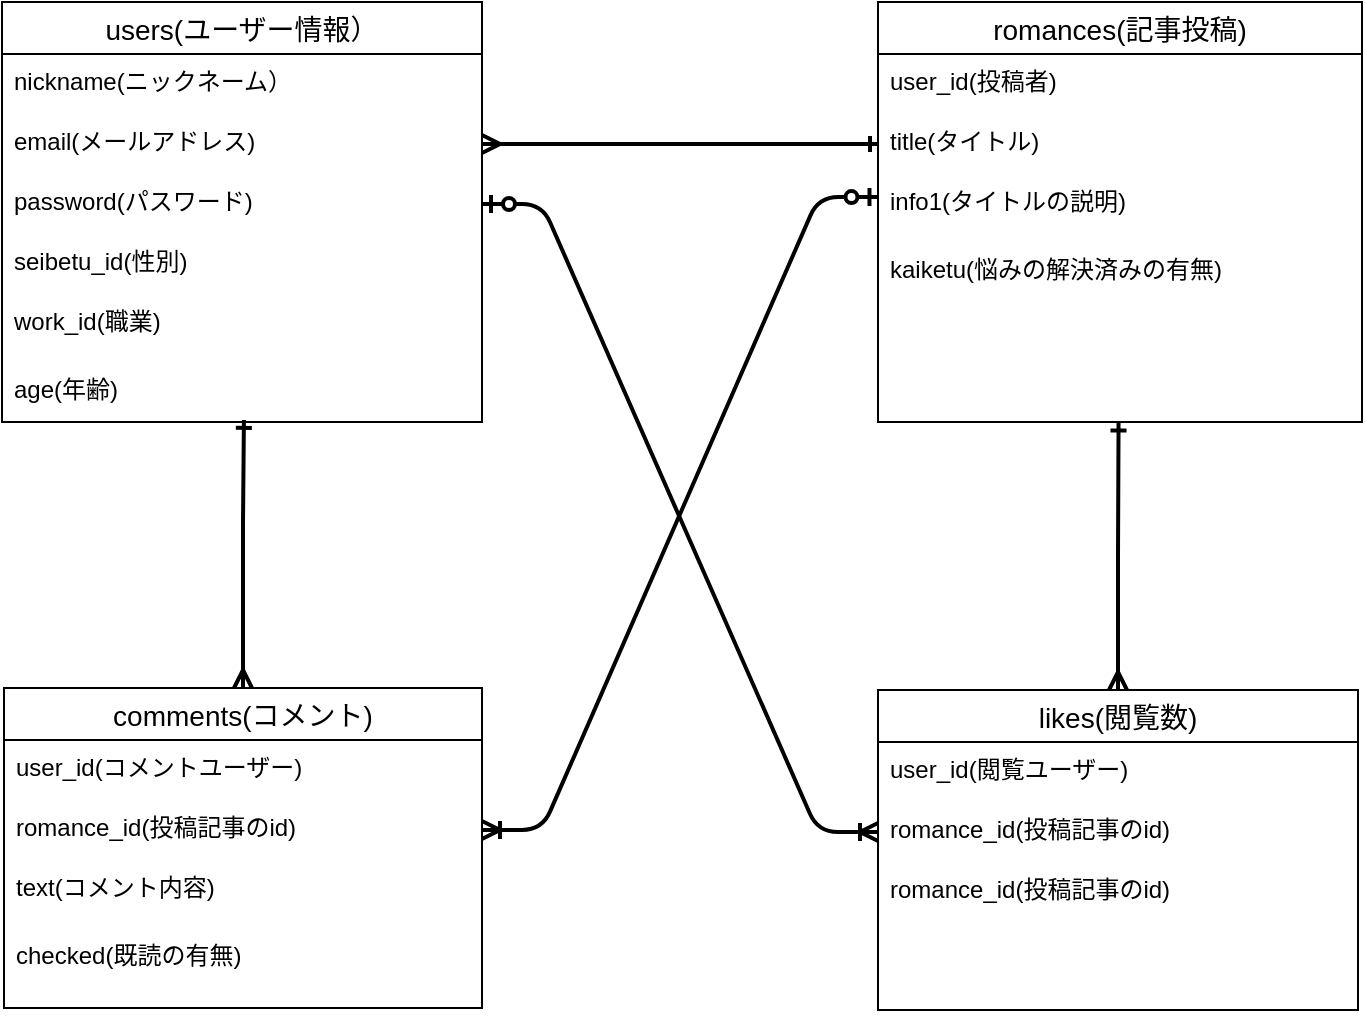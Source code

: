 <mxfile version="14.2.4" type="embed">
    <diagram id="pHjMqEkc6r7_j8R0v2US" name="ページ1">
        <mxGraphModel dx="1878" dy="1649" grid="1" gridSize="10" guides="1" tooltips="1" connect="1" arrows="1" fold="1" page="1" pageScale="1" pageWidth="850" pageHeight="1100" math="0" shadow="0">
            <root>
                <mxCell id="0"/>
                <mxCell id="1" parent="0"/>
                <mxCell id="15" value="users(ユーザー情報）" style="swimlane;fontStyle=0;childLayout=stackLayout;horizontal=1;startSize=26;horizontalStack=0;resizeParent=1;resizeParentMax=0;resizeLast=0;collapsible=1;marginBottom=0;align=center;fontSize=14;" parent="1" vertex="1">
                    <mxGeometry x="-800" y="-1075" width="240" height="210" as="geometry"/>
                </mxCell>
                <mxCell id="16" value="nickname(ニックネーム）" style="text;strokeColor=none;fillColor=none;spacingLeft=4;spacingRight=4;overflow=hidden;rotatable=0;points=[[0,0.5],[1,0.5]];portConstraint=eastwest;fontSize=12;" parent="15" vertex="1">
                    <mxGeometry y="26" width="240" height="30" as="geometry"/>
                </mxCell>
                <mxCell id="17" value="email(メールアドレス)" style="text;strokeColor=none;fillColor=none;spacingLeft=4;spacingRight=4;overflow=hidden;rotatable=0;points=[[0,0.5],[1,0.5]];portConstraint=eastwest;fontSize=12;" parent="15" vertex="1">
                    <mxGeometry y="56" width="240" height="30" as="geometry"/>
                </mxCell>
                <mxCell id="18" value="password(パスワード)" style="text;strokeColor=none;fillColor=none;spacingLeft=4;spacingRight=4;overflow=hidden;rotatable=0;points=[[0,0.5],[1,0.5]];portConstraint=eastwest;fontSize=12;" parent="15" vertex="1">
                    <mxGeometry y="86" width="240" height="30" as="geometry"/>
                </mxCell>
                <mxCell id="32" value="seibetu_id(性別)" style="text;strokeColor=none;fillColor=none;spacingLeft=4;spacingRight=4;overflow=hidden;rotatable=0;points=[[0,0.5],[1,0.5]];portConstraint=eastwest;fontSize=12;" parent="15" vertex="1">
                    <mxGeometry y="116" width="240" height="30" as="geometry"/>
                </mxCell>
                <mxCell id="34" value="work_id(職業)" style="text;strokeColor=none;fillColor=none;spacingLeft=4;spacingRight=4;overflow=hidden;rotatable=0;points=[[0,0.5],[1,0.5]];portConstraint=eastwest;fontSize=12;" parent="15" vertex="1">
                    <mxGeometry y="146" width="240" height="34" as="geometry"/>
                </mxCell>
                <mxCell id="33" value="age(年齢)" style="text;strokeColor=none;fillColor=none;spacingLeft=4;spacingRight=4;overflow=hidden;rotatable=0;points=[[0,0.5],[1,0.5]];portConstraint=eastwest;fontSize=12;" parent="15" vertex="1">
                    <mxGeometry y="180" width="240" height="30" as="geometry"/>
                </mxCell>
                <mxCell id="-5OKlLw4m24XGOjmaq_Q-116" style="edgeStyle=orthogonalEdgeStyle;rounded=0;jumpSize=8;orthogonalLoop=1;jettySize=auto;html=1;entryX=0.504;entryY=0.965;entryDx=0;entryDy=0;entryPerimeter=0;startArrow=ERmany;startFill=0;startSize=6;sourcePerimeterSpacing=0;endArrow=ERone;endFill=0;endSize=5;targetPerimeterSpacing=0;strokeWidth=2;" edge="1" parent="1" source="24" target="33">
                    <mxGeometry relative="1" as="geometry">
                        <Array as="points">
                            <mxPoint x="-679" y="-815"/>
                            <mxPoint x="-679" y="-815"/>
                        </Array>
                    </mxGeometry>
                </mxCell>
                <mxCell id="24" value="comments(コメント)" style="swimlane;fontStyle=0;childLayout=stackLayout;horizontal=1;startSize=26;horizontalStack=0;resizeParent=1;resizeParentMax=0;resizeLast=0;collapsible=1;marginBottom=0;align=center;fontSize=14;" parent="1" vertex="1">
                    <mxGeometry x="-799" y="-732" width="239" height="160" as="geometry"/>
                </mxCell>
                <mxCell id="45" value="user_id(コメントユーザー)" style="text;strokeColor=none;fillColor=none;spacingLeft=4;spacingRight=4;overflow=hidden;rotatable=0;points=[[0,0.5],[1,0.5]];portConstraint=eastwest;fontSize=12;" parent="24" vertex="1">
                    <mxGeometry y="26" width="239" height="30" as="geometry"/>
                </mxCell>
                <mxCell id="90" value="romance_id(投稿記事のid)" style="text;strokeColor=none;fillColor=none;spacingLeft=4;spacingRight=4;overflow=hidden;rotatable=0;points=[[0,0.5],[1,0.5]];portConstraint=eastwest;fontSize=12;" parent="24" vertex="1">
                    <mxGeometry y="56" width="239" height="30" as="geometry"/>
                </mxCell>
                <mxCell id="83" value="text(コメント内容)" style="text;strokeColor=none;fillColor=none;spacingLeft=4;spacingRight=4;overflow=hidden;rotatable=0;points=[[0,0.5],[1,0.5]];portConstraint=eastwest;fontSize=12;" parent="24" vertex="1">
                    <mxGeometry y="86" width="239" height="34" as="geometry"/>
                </mxCell>
                <mxCell id="98" value="checked(既読の有無)" style="text;strokeColor=none;fillColor=none;spacingLeft=4;spacingRight=4;overflow=hidden;rotatable=0;points=[[0,0.5],[1,0.5]];portConstraint=eastwest;fontSize=12;" vertex="1" parent="24">
                    <mxGeometry y="120" width="239" height="40" as="geometry"/>
                </mxCell>
                <mxCell id="19" value="romances(記事投稿)" style="swimlane;fontStyle=0;childLayout=stackLayout;horizontal=1;startSize=26;horizontalStack=0;resizeParent=1;resizeParentMax=0;resizeLast=0;collapsible=1;marginBottom=0;align=center;fontSize=14;" parent="1" vertex="1">
                    <mxGeometry x="-362" y="-1075" width="242" height="210" as="geometry"/>
                </mxCell>
                <mxCell id="20" value="user_id(投稿者)" style="text;strokeColor=none;fillColor=none;spacingLeft=4;spacingRight=4;overflow=hidden;rotatable=0;points=[[0,0.5],[1,0.5]];portConstraint=eastwest;fontSize=12;" parent="19" vertex="1">
                    <mxGeometry y="26" width="242" height="30" as="geometry"/>
                </mxCell>
                <mxCell id="21" value="title(タイトル)" style="text;strokeColor=none;fillColor=none;spacingLeft=4;spacingRight=4;overflow=hidden;rotatable=0;points=[[0,0.5],[1,0.5]];portConstraint=eastwest;fontSize=12;" parent="19" vertex="1">
                    <mxGeometry y="56" width="242" height="30" as="geometry"/>
                </mxCell>
                <mxCell id="22" value="info1(タイトルの説明)" style="text;strokeColor=none;fillColor=none;spacingLeft=4;spacingRight=4;overflow=hidden;rotatable=0;points=[[0,0.5],[1,0.5]];portConstraint=eastwest;fontSize=12;" parent="19" vertex="1">
                    <mxGeometry y="86" width="242" height="34" as="geometry"/>
                </mxCell>
                <mxCell id="97" value="kaiketu(悩みの解決済みの有無)" style="text;strokeColor=none;fillColor=none;spacingLeft=4;spacingRight=4;overflow=hidden;rotatable=0;points=[[0,0.5],[1,0.5]];portConstraint=eastwest;fontSize=12;" vertex="1" parent="19">
                    <mxGeometry y="120" width="242" height="34" as="geometry"/>
                </mxCell>
                <mxCell id="-5OKlLw4m24XGOjmaq_Q-111" value="  " style="text;strokeColor=none;fillColor=none;spacingLeft=4;spacingRight=4;overflow=hidden;rotatable=0;points=[[0,0.5],[1,0.5]];portConstraint=eastwest;fontSize=12;" vertex="1" parent="19">
                    <mxGeometry y="154" width="242" height="56" as="geometry"/>
                </mxCell>
                <mxCell id="-5OKlLw4m24XGOjmaq_Q-122" style="edgeStyle=orthogonalEdgeStyle;rounded=0;jumpSize=8;orthogonalLoop=1;jettySize=auto;html=1;entryX=0.497;entryY=1.004;entryDx=0;entryDy=0;entryPerimeter=0;startArrow=ERmany;startFill=0;startSize=6;sourcePerimeterSpacing=0;endArrow=ERone;endFill=0;endSize=5;targetPerimeterSpacing=0;strokeWidth=2;" edge="1" parent="1" source="76" target="-5OKlLw4m24XGOjmaq_Q-111">
                    <mxGeometry relative="1" as="geometry"/>
                </mxCell>
                <mxCell id="76" value="likes(閲覧数)" style="swimlane;fontStyle=0;childLayout=stackLayout;horizontal=1;startSize=26;horizontalStack=0;resizeParent=1;resizeParentMax=0;resizeLast=0;collapsible=1;marginBottom=0;align=center;fontSize=14;" parent="1" vertex="1">
                    <mxGeometry x="-362" y="-731" width="240" height="160" as="geometry"/>
                </mxCell>
                <mxCell id="77" value="user_id(閲覧ユーザー)" style="text;strokeColor=none;fillColor=none;spacingLeft=4;spacingRight=4;overflow=hidden;rotatable=0;points=[[0,0.5],[1,0.5]];portConstraint=eastwest;fontSize=12;" parent="76" vertex="1">
                    <mxGeometry y="26" width="240" height="30" as="geometry"/>
                </mxCell>
                <mxCell id="-5OKlLw4m24XGOjmaq_Q-117" value="romance_id(投稿記事のid)" style="text;strokeColor=none;fillColor=none;spacingLeft=4;spacingRight=4;overflow=hidden;rotatable=0;points=[[0,0.5],[1,0.5]];portConstraint=eastwest;fontSize=12;" vertex="1" parent="76">
                    <mxGeometry y="56" width="240" height="30" as="geometry"/>
                </mxCell>
                <mxCell id="78" value="romance_id(投稿記事のid)" style="text;strokeColor=none;fillColor=none;spacingLeft=4;spacingRight=4;overflow=hidden;rotatable=0;points=[[0,0.5],[1,0.5]];portConstraint=eastwest;fontSize=12;" parent="76" vertex="1">
                    <mxGeometry y="86" width="240" height="30" as="geometry"/>
                </mxCell>
                <mxCell id="-5OKlLw4m24XGOjmaq_Q-112" value="  " style="text;strokeColor=none;fillColor=none;spacingLeft=4;spacingRight=4;overflow=hidden;rotatable=0;points=[[0,0.5],[1,0.5]];portConstraint=eastwest;fontSize=12;" vertex="1" parent="76">
                    <mxGeometry y="116" width="240" height="44" as="geometry"/>
                </mxCell>
                <mxCell id="92" value="" style="edgeStyle=entityRelationEdgeStyle;fontSize=12;html=1;endArrow=ERoneToMany;startArrow=ERzeroToOne;jumpSize=8;entryX=1;entryY=0.5;entryDx=0;entryDy=0;exitX=0.001;exitY=0.339;exitDx=0;exitDy=0;exitPerimeter=0;strokeWidth=2;" parent="1" source="22" target="90" edge="1">
                    <mxGeometry width="100" height="100" relative="1" as="geometry">
                        <mxPoint x="-540" y="-815" as="sourcePoint"/>
                        <mxPoint x="-340" y="-815" as="targetPoint"/>
                    </mxGeometry>
                </mxCell>
                <mxCell id="96" value="" style="edgeStyle=entityRelationEdgeStyle;fontSize=12;html=1;endArrow=ERoneToMany;startArrow=ERzeroToOne;exitX=1;exitY=0.5;exitDx=0;exitDy=0;entryX=0;entryY=0.5;entryDx=0;entryDy=0;strokeWidth=2;" parent="1" target="-5OKlLw4m24XGOjmaq_Q-117" edge="1" source="18">
                    <mxGeometry width="100" height="100" relative="1" as="geometry">
                        <mxPoint x="-530" y="-882" as="sourcePoint"/>
                        <mxPoint x="-373" y="-665" as="targetPoint"/>
                    </mxGeometry>
                </mxCell>
                <mxCell id="-5OKlLw4m24XGOjmaq_Q-118" style="edgeStyle=orthogonalEdgeStyle;rounded=0;jumpSize=8;orthogonalLoop=1;jettySize=auto;html=1;exitX=1;exitY=0.5;exitDx=0;exitDy=0;entryX=0;entryY=0.5;entryDx=0;entryDy=0;startArrow=ERmany;startFill=0;startSize=6;sourcePerimeterSpacing=0;endArrow=ERone;endFill=0;endSize=5;targetPerimeterSpacing=0;strokeWidth=2;" edge="1" parent="1" source="17" target="21">
                    <mxGeometry relative="1" as="geometry"/>
                </mxCell>
            </root>
        </mxGraphModel>
    </diagram>
</mxfile>